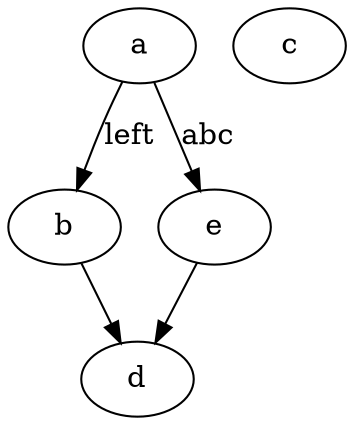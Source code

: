 digraph abc{  
    a;    
    b;    
    c;    
    d;    
    e;    
  
  
    a->b [label=left]  
    a->e [label=abc]  
    b->d  
    e->d  
}  